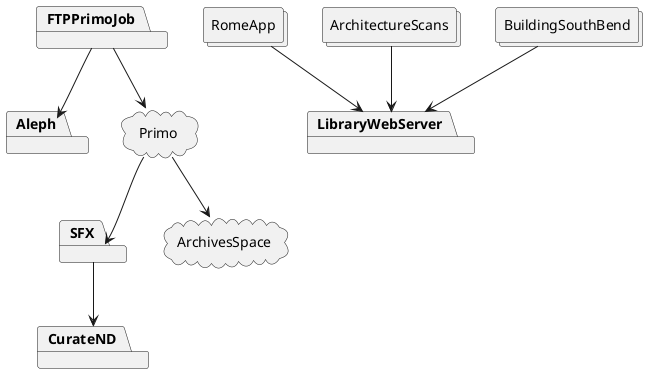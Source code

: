 # Render via PlantUML
# Generated via plantuml-preview (https://github.com/peele/plantuml-preview) in Atom
# package
# node
# folder
# frame
# cloud
# database
# interface
@startuml

package Aleph
package FTPPrimoJob
cloud Primo
package SFX
package CurateND
cloud ArchivesSpace

FTPPrimoJob --> Aleph
FTPPrimoJob --> Primo
Primo --> SFX
Primo --> ArchivesSpace
SFX --> CurateND


package LibraryWebServer
collections RomeApp
collections ArchitectureScans
collections BuildingSouthBend

RomeApp --> LibraryWebServer
ArchitectureScans --> LibraryWebServer
BuildingSouthBend --> LibraryWebServer

@enduml
